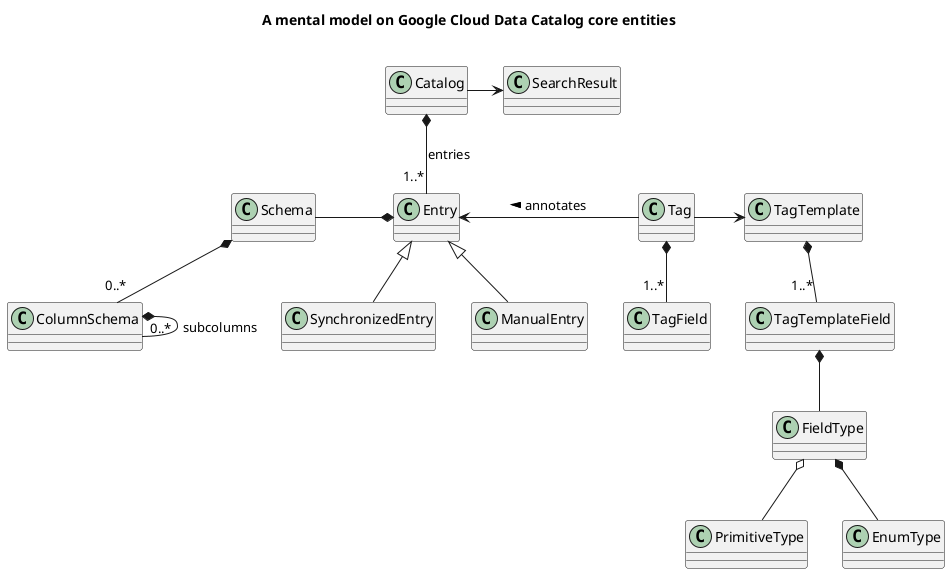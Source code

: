@startuml

skinparam backgroundcolor transparent


title A mental model on Google Cloud Data Catalog core entities\n


Catalog -> SearchResult
Catalog *-- "1..*" Entry : entries

Entry <|-- ManualEntry
Entry <|-- SynchronizedEntry
Schema -* Entry
Schema *-- "0..*" ColumnSchema
ColumnSchema *-- "0..*" ColumnSchema : subcolumns

Tag -> TagTemplate
Tag *-- "1..*" TagField
TagTemplate *-- "1..*" TagTemplateField
TagTemplateField *-- FieldType
FieldType o-- PrimitiveType
FieldType *-- EnumType

Entry <- Tag : < annotates

@enduml
